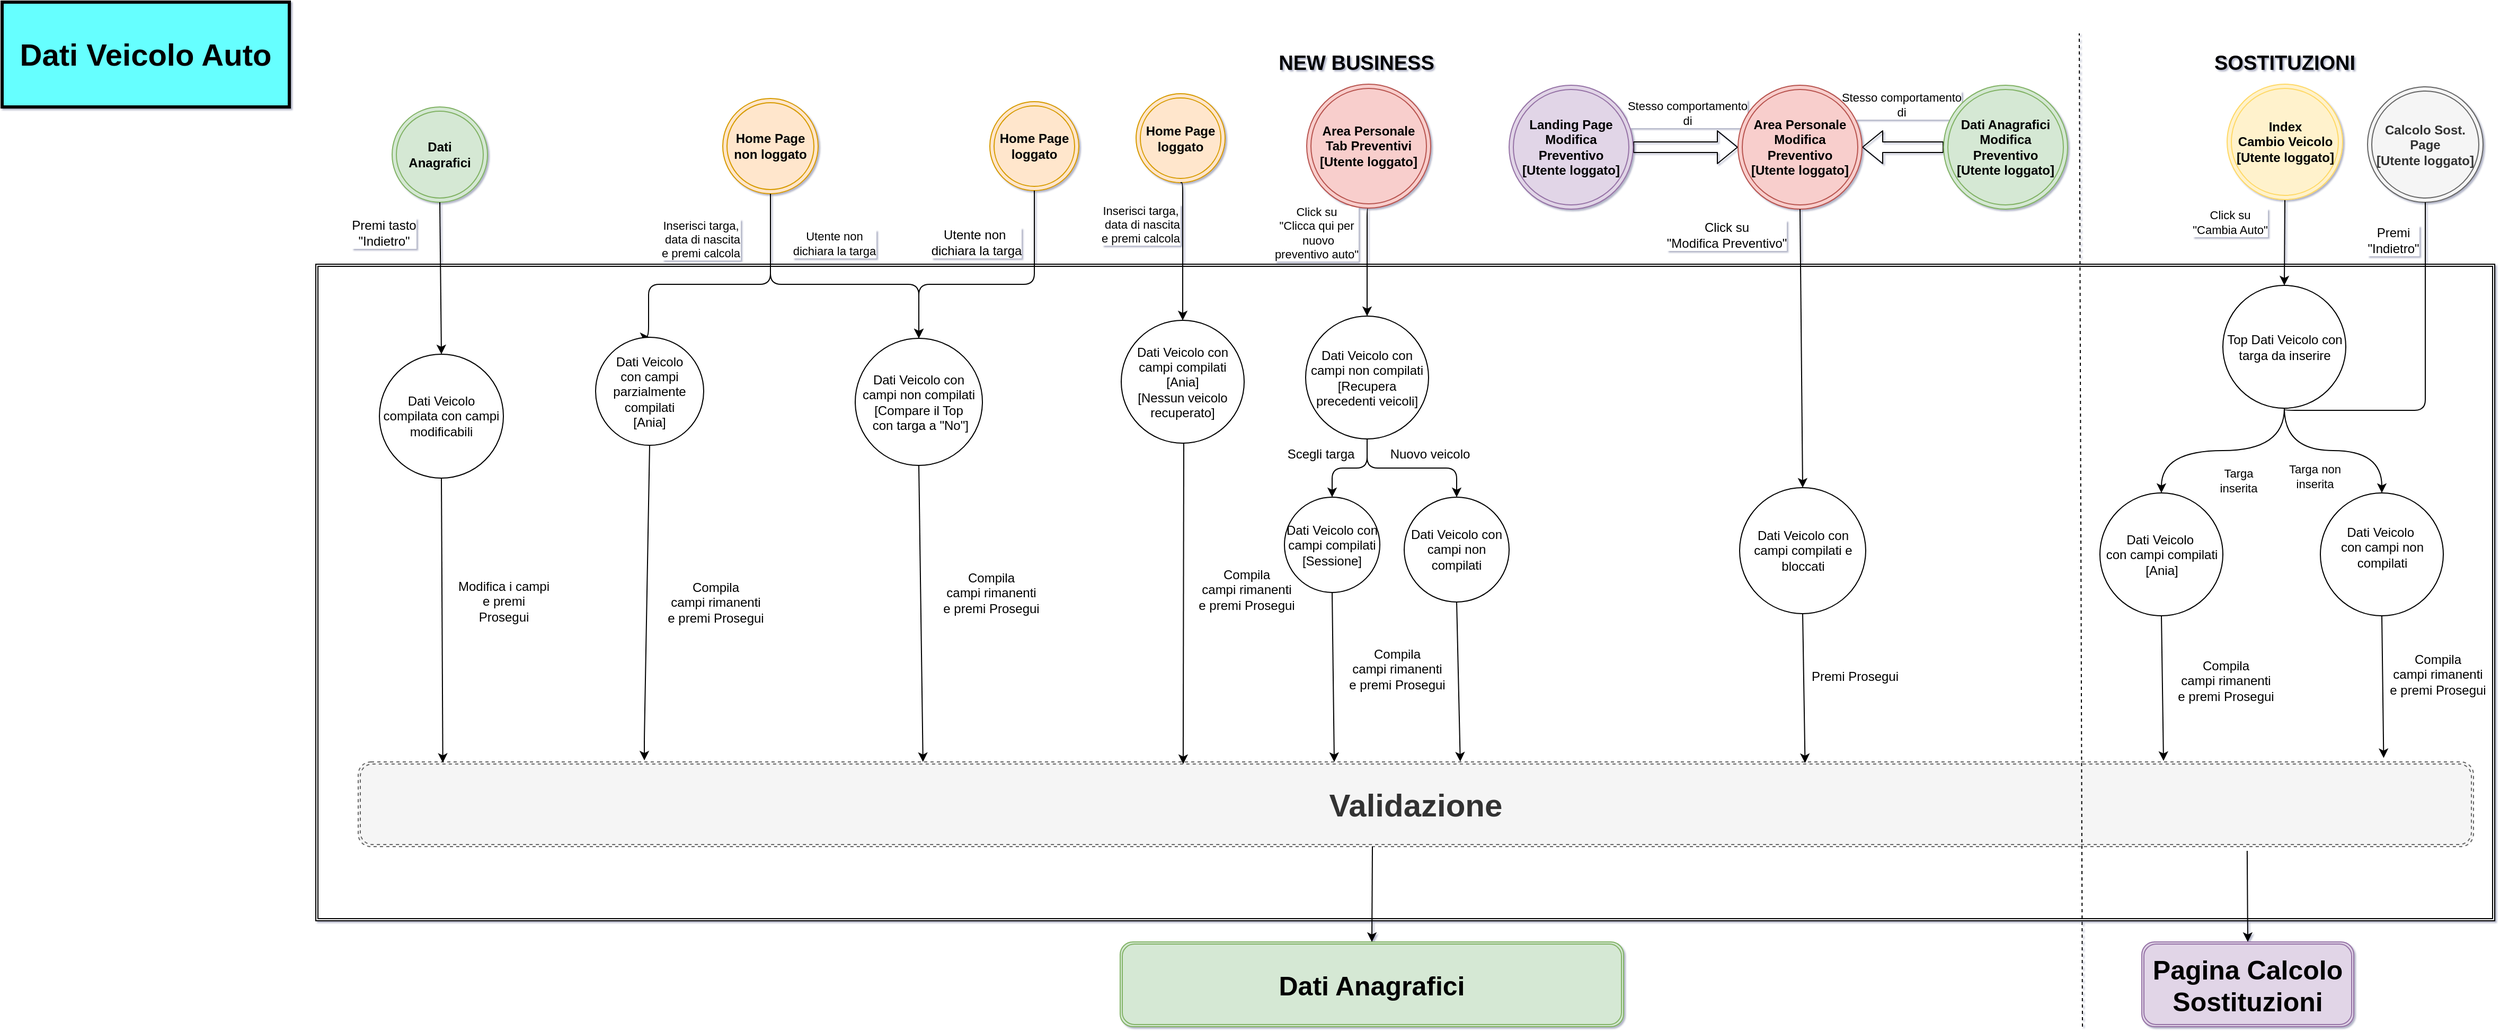 <mxfile version="10.7.1" type="github"><diagram id="JJi0atK4ak9QtX_G3xx3" name="Page-1"><mxGraphModel dx="4831" dy="973" grid="1" gridSize="8" guides="1" tooltips="1" connect="1" arrows="1" fold="1" page="1" pageScale="1" pageWidth="1654" pageHeight="1169" background="none" math="0" shadow="1"><root><mxCell id="0"/><mxCell id="1" parent="0"/><mxCell id="37wSEXokGV_U_tNQzhWx-11" value="Stesso comportamento&lt;br&gt;di" style="shape=flexArrow;endArrow=classic;html=1;exitX=0;exitY=0.5;exitDx=0;exitDy=0;entryX=1;entryY=0.5;entryDx=0;entryDy=0;" edge="1" parent="1" source="37wSEXokGV_U_tNQzhWx-9" target="jZcDvGUu_6usMyGts518-1"><mxGeometry x="0.039" y="-40" width="50" height="50" relative="1" as="geometry"><mxPoint x="-1527.5" y="118" as="sourcePoint"/><mxPoint x="-1477.5" y="68" as="targetPoint"/><mxPoint as="offset"/></mxGeometry></mxCell><mxCell id="VqU8QDTvMiHforpPIFlG-2" value="Stesso comportamento &lt;br&gt;di" style="shape=flexArrow;endArrow=classic;html=1;exitX=1;exitY=0.5;exitDx=0;exitDy=0;entryX=0;entryY=0.5;entryDx=0;entryDy=0;" parent="1" source="VqU8QDTvMiHforpPIFlG-1" target="jZcDvGUu_6usMyGts518-1" edge="1"><mxGeometry x="0.03" y="32" width="50" height="50" relative="1" as="geometry"><mxPoint x="-1730" y="123.5" as="sourcePoint"/><mxPoint x="-1680" y="73.5" as="targetPoint"/><mxPoint as="offset"/></mxGeometry></mxCell><mxCell id="fJAn6QZTrk5kd5fj208G-4" value="" style="shape=ext;double=1;rounded=0;whiteSpace=wrap;html=1;" parent="1" vertex="1"><mxGeometry x="-3000" y="271.5" width="2056" height="620" as="geometry"/></mxCell><mxCell id="fJAn6QZTrk5kd5fj208G-1" value="&lt;b&gt;Home Page&lt;br&gt;non loggato&lt;/b&gt;&lt;br&gt;" style="ellipse;shape=doubleEllipse;whiteSpace=wrap;html=1;aspect=fixed;fillColor=#ffe6cc;strokeColor=#d79b00;" parent="1" vertex="1"><mxGeometry x="-2616" y="115" width="90" height="90" as="geometry"/></mxCell><mxCell id="fJAn6QZTrk5kd5fj208G-3" value="Inserisci targa,&lt;br&gt;&amp;nbsp;data di nascita&lt;br&gt;e premi calcola&lt;br&gt;" style="edgeStyle=orthogonalEdgeStyle;elbow=horizontal;endArrow=classic;html=1;exitX=0.5;exitY=1;exitDx=0;exitDy=0;entryX=0.5;entryY=0;entryDx=0;entryDy=0;" parent="1" source="fJAn6QZTrk5kd5fj208G-1" target="fJAn6QZTrk5kd5fj208G-5" edge="1"><mxGeometry x="0.21" y="-43" width="50" height="50" relative="1" as="geometry"><mxPoint x="-2891" y="330" as="sourcePoint"/><mxPoint x="-2761" y="400" as="targetPoint"/><Array as="points"><mxPoint x="-2571" y="290.5"/><mxPoint x="-2686" y="290.5"/></Array><mxPoint as="offset"/></mxGeometry></mxCell><mxCell id="fJAn6QZTrk5kd5fj208G-5" value="Dati Veicolo&lt;br&gt;con campi parzialmente compilati&lt;br&gt;[Ania]&lt;br&gt;" style="ellipse;whiteSpace=wrap;html=1;aspect=fixed;" parent="1" vertex="1"><mxGeometry x="-2736" y="340.5" width="102" height="102" as="geometry"/></mxCell><mxCell id="cSpS1H4KltPHv6ZelQDa-1" value="&lt;b&gt;Home Page&lt;br&gt;loggato&lt;/b&gt;&lt;br&gt;" style="ellipse;shape=doubleEllipse;whiteSpace=wrap;html=1;aspect=fixed;fillColor=#ffe6cc;strokeColor=#d79b00;" parent="1" vertex="1"><mxGeometry x="-2226" y="110.5" width="84" height="84" as="geometry"/></mxCell><mxCell id="cSpS1H4KltPHv6ZelQDa-2" value="Inserisci targa,&lt;br&gt;&amp;nbsp;data di nascita&lt;br&gt;e premi calcola&lt;br&gt;" style="edgeStyle=elbowEdgeStyle;elbow=horizontal;endArrow=classic;html=1;exitX=0.5;exitY=1;exitDx=0;exitDy=0;entryX=0.5;entryY=0;entryDx=0;entryDy=0;" parent="1" source="cSpS1H4KltPHv6ZelQDa-1" target="cSpS1H4KltPHv6ZelQDa-3" edge="1"><mxGeometry x="-0.231" y="-41" width="50" height="50" relative="1" as="geometry"><mxPoint x="-2356" y="209.5" as="sourcePoint"/><mxPoint x="-2351" y="329.5" as="targetPoint"/><Array as="points"><mxPoint x="-2182" y="259.5"/><mxPoint x="-2366" y="279.5"/></Array><mxPoint x="1" y="-10" as="offset"/></mxGeometry></mxCell><mxCell id="cSpS1H4KltPHv6ZelQDa-3" value="Dati Veicolo con campi compilati&lt;br&gt;[Ania]&lt;br&gt;[Nessun veicolo recuperato]&lt;br&gt;" style="ellipse;whiteSpace=wrap;html=1;aspect=fixed;" parent="1" vertex="1"><mxGeometry x="-2240" y="324.5" width="116" height="116" as="geometry"/></mxCell><mxCell id="cSpS1H4KltPHv6ZelQDa-5" value="Click su &lt;br&gt;&quot;Clicca qui per&lt;br&gt;&amp;nbsp;nuovo &lt;br&gt;preventivo auto&quot;&lt;br&gt;" style="edgeStyle=elbowEdgeStyle;elbow=horizontal;endArrow=classic;html=1;exitX=0.5;exitY=1;exitDx=0;exitDy=0;entryX=0.5;entryY=0;entryDx=0;entryDy=0;" parent="1" source="cSpS1H4KltPHv6ZelQDa-4" target="cSpS1H4KltPHv6ZelQDa-6" edge="1"><mxGeometry x="-0.13" y="-52" width="50" height="50" relative="1" as="geometry"><mxPoint x="-2007" y="219.5" as="sourcePoint"/><mxPoint x="-1997" y="334.5" as="targetPoint"/><Array as="points"><mxPoint x="-2008" y="269.5"/></Array><mxPoint x="4" y="-20" as="offset"/></mxGeometry></mxCell><mxCell id="cSpS1H4KltPHv6ZelQDa-6" value="Dati Veicolo con campi non compilati&lt;br&gt;[Recupera precedenti veicoli]&lt;br&gt;" style="ellipse;whiteSpace=wrap;html=1;aspect=fixed;" parent="1" vertex="1"><mxGeometry x="-2066" y="320.5" width="116" height="116" as="geometry"/></mxCell><mxCell id="cSpS1H4KltPHv6ZelQDa-8" value="&lt;b&gt;&lt;font style=&quot;font-size: 19px&quot;&gt;NEW BUSINESS&lt;/font&gt;&lt;/b&gt;" style="text;html=1;strokeColor=none;fillColor=none;align=center;verticalAlign=middle;whiteSpace=wrap;rounded=0;" parent="1" vertex="1"><mxGeometry x="-2110" y="71.5" width="184" height="20" as="geometry"/></mxCell><mxCell id="cSpS1H4KltPHv6ZelQDa-9" value="&lt;b&gt;&lt;font style=&quot;font-size: 19px&quot;&gt;SOSTITUZIONI&lt;/font&gt;&lt;/b&gt;" style="text;html=1;strokeColor=none;fillColor=none;align=center;verticalAlign=middle;whiteSpace=wrap;rounded=0;" parent="1" vertex="1"><mxGeometry x="-1234" y="72" width="184" height="20" as="geometry"/></mxCell><mxCell id="cSpS1H4KltPHv6ZelQDa-17" value="Targa&lt;br&gt;inserita&lt;br&gt;" style="edgeStyle=orthogonalEdgeStyle;orthogonalLoop=1;jettySize=auto;html=1;curved=1;exitX=0.5;exitY=1;exitDx=0;exitDy=0;" parent="1" source="cSpS1H4KltPHv6ZelQDa-13" target="cSpS1H4KltPHv6ZelQDa-16" edge="1"><mxGeometry x="-0.15" y="28" relative="1" as="geometry"><mxPoint as="offset"/></mxGeometry></mxCell><mxCell id="cSpS1H4KltPHv6ZelQDa-13" value="Top Dati Veicolo con targa da inserire&lt;br&gt;" style="ellipse;whiteSpace=wrap;html=1;aspect=fixed;" parent="1" vertex="1"><mxGeometry x="-1200.5" y="291.5" width="116" height="116" as="geometry"/></mxCell><mxCell id="cSpS1H4KltPHv6ZelQDa-16" value="Dati Veicolo&amp;nbsp;&lt;br&gt;con campi compilati&lt;br&gt;[Ania]&lt;br&gt;" style="ellipse;whiteSpace=wrap;html=1;aspect=fixed;" parent="1" vertex="1"><mxGeometry x="-1316.5" y="487.5" width="116" height="116" as="geometry"/></mxCell><mxCell id="cSpS1H4KltPHv6ZelQDa-12" value="Click su&lt;br&gt;&quot;Cambia Auto&quot;&lt;br&gt;" style="edgeStyle=elbowEdgeStyle;elbow=horizontal;endArrow=classic;html=1;exitX=0.5;exitY=1;exitDx=0;exitDy=0;entryX=0.5;entryY=0;entryDx=0;entryDy=0;" parent="1" source="cSpS1H4KltPHv6ZelQDa-11" target="cSpS1H4KltPHv6ZelQDa-13" edge="1"><mxGeometry x="0.457" y="-64" width="50" height="50" relative="1" as="geometry"><mxPoint x="-1141.5" y="219.5" as="sourcePoint"/><mxPoint x="-1142.5" y="320.5" as="targetPoint"/><Array as="points"><mxPoint x="-1142.5" y="269.5"/></Array><mxPoint x="12" y="-38" as="offset"/></mxGeometry></mxCell><mxCell id="cSpS1H4KltPHv6ZelQDa-11" value="&lt;b&gt;Index &lt;br&gt;Cambio Veicolo&lt;br&gt;[Utente loggato]&lt;/b&gt;&lt;br&gt;" style="ellipse;shape=doubleEllipse;whiteSpace=wrap;html=1;aspect=fixed;fillColor=#fff2cc;strokeColor=#FFD966;" parent="1" vertex="1"><mxGeometry x="-1196.5" y="101.5" width="109" height="109" as="geometry"/></mxCell><mxCell id="cSpS1H4KltPHv6ZelQDa-18" value="Targa non&lt;br&gt;inserita&lt;br&gt;" style="edgeStyle=orthogonalEdgeStyle;orthogonalLoop=1;jettySize=auto;html=1;curved=1;exitX=0.5;exitY=1;exitDx=0;exitDy=0;" parent="1" source="cSpS1H4KltPHv6ZelQDa-13" target="cSpS1H4KltPHv6ZelQDa-19" edge="1"><mxGeometry x="-0.535" y="37" relative="1" as="geometry"><mxPoint x="-950.5" y="428.5" as="sourcePoint"/><mxPoint x="28" y="61" as="offset"/></mxGeometry></mxCell><mxCell id="cSpS1H4KltPHv6ZelQDa-19" value="Dati Veicolo&amp;nbsp;&lt;br&gt;con campi non compilati&lt;br&gt;&lt;br&gt;" style="ellipse;whiteSpace=wrap;html=1;aspect=fixed;" parent="1" vertex="1"><mxGeometry x="-1108.5" y="487.5" width="116" height="116" as="geometry"/></mxCell><mxCell id="cSpS1H4KltPHv6ZelQDa-27" value="&lt;b&gt;&lt;font style=&quot;font-size: 30px&quot;&gt;Validazione&lt;/font&gt;&lt;/b&gt;" style="shape=ext;double=1;rounded=1;whiteSpace=wrap;html=1;strokeColor=#666666;dashed=1;shadow=0;glass=0;comic=0;fillColor=#f5f5f5;fontColor=#333333;" parent="1" vertex="1"><mxGeometry x="-2960" y="741.5" width="1996" height="80" as="geometry"/></mxCell><mxCell id="cSpS1H4KltPHv6ZelQDa-28" value="" style="endArrow=classic;html=1;entryX=0.075;entryY=-0.018;entryDx=0;entryDy=0;entryPerimeter=0;exitX=0.5;exitY=1;exitDx=0;exitDy=0;" parent="1" edge="1" source="fJAn6QZTrk5kd5fj208G-5"><mxGeometry width="50" height="50" relative="1" as="geometry"><mxPoint x="-2690" y="431.5" as="sourcePoint"/><mxPoint x="-2690" y="740.071" as="targetPoint"/><Array as="points"><mxPoint x="-2690" y="719.5"/><mxPoint x="-2690" y="730.5"/></Array></mxGeometry></mxCell><mxCell id="cSpS1H4KltPHv6ZelQDa-29" value="Compila &lt;br&gt;campi rimanenti &lt;br&gt;e premi Prosegui" style="text;html=1;resizable=0;points=[];align=center;verticalAlign=middle;labelBackgroundColor=#ffffff;" parent="cSpS1H4KltPHv6ZelQDa-28" vertex="1" connectable="0"><mxGeometry x="-0.075" y="2" relative="1" as="geometry"><mxPoint x="62" y="11" as="offset"/></mxGeometry></mxCell><mxCell id="cSpS1H4KltPHv6ZelQDa-30" value="" style="endArrow=classic;html=1;exitX=0.5;exitY=1;exitDx=0;exitDy=0;entryX=0.39;entryY=0.025;entryDx=0;entryDy=0;entryPerimeter=0;" parent="1" target="cSpS1H4KltPHv6ZelQDa-27" edge="1"><mxGeometry width="50" height="50" relative="1" as="geometry"><mxPoint x="-2181" y="440.5" as="sourcePoint"/><mxPoint x="-2374" y="741.5" as="targetPoint"/></mxGeometry></mxCell><mxCell id="cSpS1H4KltPHv6ZelQDa-31" value="Compila &lt;br&gt;campi rimanenti &lt;br&gt;e premi Prosegui" style="text;html=1;resizable=0;points=[];align=center;verticalAlign=middle;labelBackgroundColor=#ffffff;" parent="cSpS1H4KltPHv6ZelQDa-30" vertex="1" connectable="0"><mxGeometry x="-0.075" y="2" relative="1" as="geometry"><mxPoint x="57.5" y="-2" as="offset"/></mxGeometry></mxCell><mxCell id="cSpS1H4KltPHv6ZelQDa-32" value="" style="endArrow=classic;html=1;exitX=0.5;exitY=1;exitDx=0;exitDy=0;entryX=0.5;entryY=0;entryDx=0;entryDy=0;edgeStyle=orthogonalEdgeStyle;" parent="1" source="cSpS1H4KltPHv6ZelQDa-6" target="ZWPn5U4pZdqaBpn7iLRA-11" edge="1"><mxGeometry width="50" height="50" relative="1" as="geometry"><mxPoint x="-2026" y="450.5" as="sourcePoint"/><mxPoint x="-2006" y="461.5" as="targetPoint"/></mxGeometry></mxCell><mxCell id="cSpS1H4KltPHv6ZelQDa-33" value="Scegli targa" style="text;html=1;resizable=0;points=[];align=center;verticalAlign=middle;labelBackgroundColor=#ffffff;" parent="cSpS1H4KltPHv6ZelQDa-32" vertex="1" connectable="0"><mxGeometry x="-0.075" y="2" relative="1" as="geometry"><mxPoint x="-31" y="-15" as="offset"/></mxGeometry></mxCell><mxCell id="cSpS1H4KltPHv6ZelQDa-35" value="" style="endArrow=classic;html=1;exitX=0.5;exitY=1;exitDx=0;exitDy=0;" parent="1" source="cSpS1H4KltPHv6ZelQDa-16" edge="1"><mxGeometry width="50" height="50" relative="1" as="geometry"><mxPoint x="-1261.5" y="603.5" as="sourcePoint"/><mxPoint x="-1256.5" y="740.5" as="targetPoint"/></mxGeometry></mxCell><mxCell id="cSpS1H4KltPHv6ZelQDa-36" value="Compila &lt;br&gt;campi rimanenti &lt;br&gt;e premi Prosegui" style="text;html=1;resizable=0;points=[];align=center;verticalAlign=middle;labelBackgroundColor=#ffffff;" parent="cSpS1H4KltPHv6ZelQDa-35" vertex="1" connectable="0"><mxGeometry x="-0.075" y="2" relative="1" as="geometry"><mxPoint x="57.5" y="-2" as="offset"/></mxGeometry></mxCell><mxCell id="cSpS1H4KltPHv6ZelQDa-37" value="" style="endArrow=classic;html=1;exitX=0.5;exitY=1;exitDx=0;exitDy=0;entryX=0.967;entryY=-0.043;entryDx=0;entryDy=0;entryPerimeter=0;" parent="1" source="cSpS1H4KltPHv6ZelQDa-19" edge="1"><mxGeometry width="50" height="50" relative="1" as="geometry"><mxPoint x="-1248.5" y="613.5" as="sourcePoint"/><mxPoint x="-1048.786" y="737.786" as="targetPoint"/></mxGeometry></mxCell><mxCell id="cSpS1H4KltPHv6ZelQDa-38" value="Compila &lt;br&gt;campi rimanenti &lt;br&gt;e premi Prosegui" style="text;html=1;resizable=0;points=[];align=center;verticalAlign=middle;labelBackgroundColor=#ffffff;" parent="cSpS1H4KltPHv6ZelQDa-37" vertex="1" connectable="0"><mxGeometry x="-0.075" y="2" relative="1" as="geometry"><mxPoint x="49" y="-6.5" as="offset"/></mxGeometry></mxCell><mxCell id="cSpS1H4KltPHv6ZelQDa-40" value="&lt;b&gt;&lt;font style=&quot;font-size: 25px&quot;&gt;Dati Anagrafici&lt;/font&gt;&lt;/b&gt;" style="shape=ext;double=1;rounded=1;whiteSpace=wrap;html=1;fillColor=#d5e8d4;strokeColor=#82b366;" parent="1" vertex="1"><mxGeometry x="-2241" y="911.5" width="475" height="80" as="geometry"/></mxCell><mxCell id="cSpS1H4KltPHv6ZelQDa-41" value="" style="endArrow=classic;html=1;entryX=0.5;entryY=0;entryDx=0;entryDy=0;" parent="1" target="cSpS1H4KltPHv6ZelQDa-40" edge="1"><mxGeometry width="50" height="50" relative="1" as="geometry"><mxPoint x="-2003" y="821.5" as="sourcePoint"/><mxPoint x="-2136" y="831.5" as="targetPoint"/></mxGeometry></mxCell><mxCell id="cSpS1H4KltPHv6ZelQDa-4" value="&lt;b&gt;Area Personale&lt;br&gt;Tab Preventivi&lt;br&gt;[Utente loggato]&lt;/b&gt;&lt;br&gt;" style="ellipse;shape=doubleEllipse;whiteSpace=wrap;html=1;aspect=fixed;fillColor=#f8cecc;strokeColor=#b85450;" parent="1" vertex="1"><mxGeometry x="-2065" y="101.5" width="117" height="117" as="geometry"/></mxCell><mxCell id="cSpS1H4KltPHv6ZelQDa-42" value="" style="endArrow=classic;html=1;exitX=0.893;exitY=1.05;exitDx=0;exitDy=0;exitPerimeter=0;entryX=0.5;entryY=0;entryDx=0;entryDy=0;" parent="1" source="cSpS1H4KltPHv6ZelQDa-27" target="cSpS1H4KltPHv6ZelQDa-43" edge="1"><mxGeometry width="50" height="50" relative="1" as="geometry"><mxPoint x="-1556" y="971.5" as="sourcePoint"/><mxPoint x="-1538" y="910.5" as="targetPoint"/></mxGeometry></mxCell><mxCell id="cSpS1H4KltPHv6ZelQDa-43" value="&lt;b&gt;&lt;font style=&quot;font-size: 25px&quot;&gt;Pagina Calcolo Sostituzioni&lt;/font&gt;&lt;/b&gt;" style="shape=ext;double=1;rounded=1;whiteSpace=wrap;html=1;fillColor=#e1d5e7;strokeColor=#9673a6;" parent="1" vertex="1"><mxGeometry x="-1277" y="911.5" width="200" height="80" as="geometry"/></mxCell><mxCell id="ZWPn5U4pZdqaBpn7iLRA-2" value="Utente non &lt;br&gt;dichiara la targa" style="endArrow=classic;html=1;exitX=0.5;exitY=1;exitDx=0;exitDy=0;entryX=0.5;entryY=0;entryDx=0;entryDy=0;edgeStyle=orthogonalEdgeStyle;" parent="1" source="fJAn6QZTrk5kd5fj208G-1" target="ZWPn5U4pZdqaBpn7iLRA-3" edge="1"><mxGeometry x="0.051" y="39" width="50" height="50" relative="1" as="geometry"><mxPoint x="-2446" y="431.5" as="sourcePoint"/><mxPoint x="-2396" y="381.5" as="targetPoint"/><Array as="points"><mxPoint x="-2571" y="290.5"/><mxPoint x="-2431" y="290.5"/></Array><mxPoint as="offset"/></mxGeometry></mxCell><mxCell id="ZWPn5U4pZdqaBpn7iLRA-3" value="Dati Veicolo con campi non compilati&lt;br&gt;[Compare il Top&lt;br&gt;&amp;nbsp;con targa a &quot;No&quot;]&lt;br&gt;" style="ellipse;whiteSpace=wrap;html=1;aspect=fixed;" parent="1" vertex="1"><mxGeometry x="-2491" y="341.5" width="120" height="120" as="geometry"/></mxCell><mxCell id="ZWPn5U4pZdqaBpn7iLRA-6" value="&lt;b&gt;Home Page&lt;br&gt;loggato&lt;/b&gt;&lt;br&gt;" style="ellipse;shape=doubleEllipse;whiteSpace=wrap;html=1;aspect=fixed;fillColor=#ffe6cc;strokeColor=#d79b00;" parent="1" vertex="1"><mxGeometry x="-2364" y="118" width="84" height="84" as="geometry"/></mxCell><mxCell id="ZWPn5U4pZdqaBpn7iLRA-7" value="" style="endArrow=classic;html=1;exitX=0.5;exitY=1;exitDx=0;exitDy=0;entryX=0.5;entryY=0;entryDx=0;entryDy=0;edgeStyle=orthogonalEdgeStyle;" parent="1" source="ZWPn5U4pZdqaBpn7iLRA-6" target="ZWPn5U4pZdqaBpn7iLRA-3" edge="1"><mxGeometry width="50" height="50" relative="1" as="geometry"><mxPoint x="-2316" y="341.5" as="sourcePoint"/><mxPoint x="-2266" y="291.5" as="targetPoint"/><Array as="points"><mxPoint x="-2322" y="290.5"/><mxPoint x="-2431" y="290.5"/></Array></mxGeometry></mxCell><mxCell id="ZWPn5U4pZdqaBpn7iLRA-8" value="&lt;span&gt;Utente non&amp;nbsp;&lt;/span&gt;&lt;br&gt;&lt;span&gt;dichiara la targa&lt;/span&gt;" style="text;html=1;resizable=0;points=[];align=center;verticalAlign=middle;labelBackgroundColor=#ffffff;direction=west;" parent="ZWPn5U4pZdqaBpn7iLRA-7" vertex="1" connectable="0"><mxGeometry x="-0.272" y="-27" relative="1" as="geometry"><mxPoint x="-53.5" y="-12.5" as="offset"/></mxGeometry></mxCell><mxCell id="ZWPn5U4pZdqaBpn7iLRA-9" value="" style="endArrow=classic;html=1;exitX=0.5;exitY=1;exitDx=0;exitDy=0;entryX=0.267;entryY=0;entryDx=0;entryDy=0;entryPerimeter=0;" parent="1" source="ZWPn5U4pZdqaBpn7iLRA-3" target="cSpS1H4KltPHv6ZelQDa-27" edge="1"><mxGeometry width="50" height="50" relative="1" as="geometry"><mxPoint x="-2456" y="591.5" as="sourcePoint"/><mxPoint x="-2670" y="741.5" as="targetPoint"/></mxGeometry></mxCell><mxCell id="ZWPn5U4pZdqaBpn7iLRA-10" value="Compila &lt;br&gt;campi rimanenti &lt;br&gt;e premi Prosegui" style="text;html=1;resizable=0;points=[];align=center;verticalAlign=middle;labelBackgroundColor=#ffffff;" parent="ZWPn5U4pZdqaBpn7iLRA-9" vertex="1" connectable="0"><mxGeometry x="-0.317" y="-4" relative="1" as="geometry"><mxPoint x="70.5" y="25" as="offset"/></mxGeometry></mxCell><mxCell id="ZWPn5U4pZdqaBpn7iLRA-11" value="Dati Veicolo con campi compilati&lt;br&gt;[Sessione]&lt;br&gt;" style="ellipse;whiteSpace=wrap;html=1;aspect=fixed;" parent="1" vertex="1"><mxGeometry x="-2086" y="491.5" width="90" height="90" as="geometry"/></mxCell><mxCell id="ZWPn5U4pZdqaBpn7iLRA-12" value="Dati Veicolo con campi non compilati&lt;br&gt;" style="ellipse;whiteSpace=wrap;html=1;aspect=fixed;" parent="1" vertex="1"><mxGeometry x="-1973" y="491.5" width="99" height="99" as="geometry"/></mxCell><mxCell id="ZWPn5U4pZdqaBpn7iLRA-13" value="" style="endArrow=classic;html=1;exitX=0.5;exitY=1;exitDx=0;exitDy=0;entryX=0.5;entryY=0;entryDx=0;entryDy=0;edgeStyle=orthogonalEdgeStyle;" parent="1" source="cSpS1H4KltPHv6ZelQDa-6" target="ZWPn5U4pZdqaBpn7iLRA-12" edge="1"><mxGeometry width="50" height="50" relative="1" as="geometry"><mxPoint x="-1998" y="446.5" as="sourcePoint"/><mxPoint x="-2031" y="501.5" as="targetPoint"/></mxGeometry></mxCell><mxCell id="ZWPn5U4pZdqaBpn7iLRA-14" value="Nuovo veicolo" style="text;html=1;resizable=0;points=[];align=center;verticalAlign=middle;labelBackgroundColor=#ffffff;" parent="ZWPn5U4pZdqaBpn7iLRA-13" vertex="1" connectable="0"><mxGeometry x="-0.075" y="2" relative="1" as="geometry"><mxPoint x="22" y="-11" as="offset"/></mxGeometry></mxCell><mxCell id="ZWPn5U4pZdqaBpn7iLRA-15" value="" style="endArrow=classic;html=1;exitX=0.5;exitY=1;exitDx=0;exitDy=0;" parent="1" source="ZWPn5U4pZdqaBpn7iLRA-11" edge="1"><mxGeometry width="50" height="50" relative="1" as="geometry"><mxPoint x="-2026" y="591.5" as="sourcePoint"/><mxPoint x="-2039" y="741.5" as="targetPoint"/></mxGeometry></mxCell><mxCell id="ZWPn5U4pZdqaBpn7iLRA-16" value="Compila &lt;br&gt;campi rimanenti &lt;br&gt;e premi Prosegui" style="text;html=1;resizable=0;points=[];align=center;verticalAlign=middle;labelBackgroundColor=#ffffff;" parent="ZWPn5U4pZdqaBpn7iLRA-15" vertex="1" connectable="0"><mxGeometry x="-0.075" y="2" relative="1" as="geometry"><mxPoint x="57.5" y="-2" as="offset"/></mxGeometry></mxCell><mxCell id="ZWPn5U4pZdqaBpn7iLRA-17" value="" style="endArrow=classic;html=1;exitX=0.5;exitY=1;exitDx=0;exitDy=0;entryX=0.521;entryY=-0.005;entryDx=0;entryDy=0;entryPerimeter=0;" parent="1" source="ZWPn5U4pZdqaBpn7iLRA-12" target="cSpS1H4KltPHv6ZelQDa-27" edge="1"><mxGeometry width="50" height="50" relative="1" as="geometry"><mxPoint x="-1896" y="590.5" as="sourcePoint"/><mxPoint x="-2080" y="743.5" as="targetPoint"/></mxGeometry></mxCell><mxCell id="ZWPn5U4pZdqaBpn7iLRA-19" value="" style="endArrow=none;dashed=1;html=1;" parent="1" edge="1"><mxGeometry width="50" height="50" relative="1" as="geometry"><mxPoint x="-1333" y="991.5" as="sourcePoint"/><mxPoint x="-1336" y="53.5" as="targetPoint"/></mxGeometry></mxCell><mxCell id="ZWPn5U4pZdqaBpn7iLRA-20" value="&lt;b&gt;&lt;font style=&quot;font-size: 29px&quot;&gt;Dati Veicolo Auto&lt;/font&gt;&lt;/b&gt;" style="text;html=1;strokeColor=#000000;fillColor=#66FFFF;align=center;verticalAlign=middle;whiteSpace=wrap;rounded=0;shadow=0;glass=0;comic=0;strokeWidth=3;" parent="1" vertex="1"><mxGeometry x="-3296" y="24" width="271" height="99" as="geometry"/></mxCell><mxCell id="jZcDvGUu_6usMyGts518-1" value="&lt;b&gt;Area Personale&lt;br&gt;Modifica Preventivo&lt;br&gt;[Utente loggato]&lt;/b&gt;&lt;br&gt;" style="ellipse;shape=doubleEllipse;whiteSpace=wrap;html=1;aspect=fixed;fillColor=#f8cecc;strokeColor=#b85450;" parent="1" vertex="1"><mxGeometry x="-1658" y="102.5" width="117" height="117" as="geometry"/></mxCell><mxCell id="jZcDvGUu_6usMyGts518-2" value="" style="endArrow=classic;html=1;exitX=0.5;exitY=1;exitDx=0;exitDy=0;entryX=0.5;entryY=0;entryDx=0;entryDy=0;" parent="1" source="jZcDvGUu_6usMyGts518-1" target="jZcDvGUu_6usMyGts518-3" edge="1"><mxGeometry width="50" height="50" relative="1" as="geometry"><mxPoint x="-1625" y="360.5" as="sourcePoint"/><mxPoint x="-1603" y="513.5" as="targetPoint"/></mxGeometry></mxCell><mxCell id="jZcDvGUu_6usMyGts518-7" value="Click su&lt;br&gt;&quot;Modifica Preventivo&quot;&lt;br&gt;" style="text;html=1;resizable=0;points=[];align=center;verticalAlign=middle;labelBackgroundColor=#ffffff;" parent="jZcDvGUu_6usMyGts518-2" vertex="1" connectable="0"><mxGeometry x="-0.811" y="4" relative="1" as="geometry"><mxPoint x="-74" y="-1" as="offset"/></mxGeometry></mxCell><mxCell id="jZcDvGUu_6usMyGts518-3" value="Dati Veicolo con campi compilati e bloccati" style="ellipse;whiteSpace=wrap;html=1;aspect=fixed;" parent="1" vertex="1"><mxGeometry x="-1656.5" y="482.5" width="119" height="119" as="geometry"/></mxCell><mxCell id="jZcDvGUu_6usMyGts518-6" value="Premi Prosegui" style="endArrow=classic;html=1;exitX=0.5;exitY=1;exitDx=0;exitDy=0;entryX=0.684;entryY=0.013;entryDx=0;entryDy=0;fontSize=12;entryPerimeter=0;" parent="1" source="jZcDvGUu_6usMyGts518-3" target="cSpS1H4KltPHv6ZelQDa-27" edge="1"><mxGeometry x="-0.147" y="48" width="50" height="50" relative="1" as="geometry"><mxPoint x="-1722" y="671.5" as="sourcePoint"/><mxPoint x="-1678" y="743.5" as="targetPoint"/><mxPoint as="offset"/></mxGeometry></mxCell><mxCell id="VqU8QDTvMiHforpPIFlG-1" value="&lt;b&gt;Landing Page Modifica Preventivo&lt;br&gt;[Utente loggato]&lt;/b&gt;&lt;br&gt;" style="ellipse;shape=doubleEllipse;whiteSpace=wrap;html=1;aspect=fixed;fillColor=#e1d5e7;strokeColor=#9673a6;" parent="1" vertex="1"><mxGeometry x="-1874" y="102.5" width="117" height="117" as="geometry"/></mxCell><mxCell id="37wSEXokGV_U_tNQzhWx-3" value="&lt;b&gt;Dati Anagrafici&lt;/b&gt;&lt;br&gt;" style="ellipse;shape=doubleEllipse;whiteSpace=wrap;html=1;aspect=fixed;fillColor=#d5e8d4;strokeColor=#82b366;" vertex="1" parent="1"><mxGeometry x="-2928" y="123" width="90" height="90" as="geometry"/></mxCell><mxCell id="37wSEXokGV_U_tNQzhWx-4" value="" style="endArrow=classic;html=1;exitX=0.5;exitY=1;exitDx=0;exitDy=0;entryX=0.5;entryY=0;entryDx=0;entryDy=0;" edge="1" parent="1" source="37wSEXokGV_U_tNQzhWx-3" target="37wSEXokGV_U_tNQzhWx-5"><mxGeometry width="50" height="50" relative="1" as="geometry"><mxPoint x="-3104" y="443.5" as="sourcePoint"/><mxPoint x="-3064" y="265.5" as="targetPoint"/></mxGeometry></mxCell><mxCell id="37wSEXokGV_U_tNQzhWx-6" value="Premi tasto &lt;br&gt;&quot;Indietro&quot;" style="text;html=1;resizable=0;points=[];align=center;verticalAlign=middle;labelBackgroundColor=#ffffff;" vertex="1" connectable="0" parent="37wSEXokGV_U_tNQzhWx-4"><mxGeometry x="-0.476" y="-3" relative="1" as="geometry"><mxPoint x="-51" y="-9" as="offset"/></mxGeometry></mxCell><mxCell id="37wSEXokGV_U_tNQzhWx-5" value="Dati Veicolo compilata con campi modificabili" style="ellipse;whiteSpace=wrap;html=1;aspect=fixed;" vertex="1" parent="1"><mxGeometry x="-2940" y="356.5" width="117" height="117" as="geometry"/></mxCell><mxCell id="37wSEXokGV_U_tNQzhWx-7" value="" style="endArrow=classic;html=1;exitX=0.5;exitY=1;exitDx=0;exitDy=0;entryX=0.04;entryY=0.01;entryDx=0;entryDy=0;entryPerimeter=0;" edge="1" parent="1" source="37wSEXokGV_U_tNQzhWx-5" target="cSpS1H4KltPHv6ZelQDa-27"><mxGeometry width="50" height="50" relative="1" as="geometry"><mxPoint x="-2896" y="563.5" as="sourcePoint"/><mxPoint x="-2846" y="513.5" as="targetPoint"/></mxGeometry></mxCell><mxCell id="37wSEXokGV_U_tNQzhWx-8" value="Modifica i campi &lt;br&gt;e premi&lt;br&gt;Prosegui" style="text;html=1;resizable=0;points=[];align=center;verticalAlign=middle;labelBackgroundColor=#ffffff;" vertex="1" connectable="0" parent="37wSEXokGV_U_tNQzhWx-7"><mxGeometry x="-0.132" y="2" relative="1" as="geometry"><mxPoint x="56" as="offset"/></mxGeometry></mxCell><mxCell id="37wSEXokGV_U_tNQzhWx-9" value="&lt;b&gt;Dati Anagrafici&lt;br&gt;Modifica Preventivo&lt;br&gt;[Utente loggato]&lt;/b&gt;&lt;br&gt;" style="ellipse;shape=doubleEllipse;whiteSpace=wrap;html=1;aspect=fixed;fillColor=#d5e8d4;strokeColor=#82b366;" vertex="1" parent="1"><mxGeometry x="-1464" y="102.5" width="117" height="117" as="geometry"/></mxCell><mxCell id="37wSEXokGV_U_tNQzhWx-12" value="&lt;b&gt;Calcolo Sost. Page&lt;br&gt;[Utente loggato]&lt;/b&gt;&lt;br&gt;" style="ellipse;shape=doubleEllipse;whiteSpace=wrap;html=1;aspect=fixed;fillColor=#f5f5f5;strokeColor=#666666;fontColor=#333333;" vertex="1" parent="1"><mxGeometry x="-1064" y="104" width="109" height="109" as="geometry"/></mxCell><mxCell id="37wSEXokGV_U_tNQzhWx-13" value="" style="endArrow=none;html=1;exitX=0.5;exitY=1;exitDx=0;exitDy=0;entryX=0.5;entryY=1;entryDx=0;entryDy=0;edgeStyle=orthogonalEdgeStyle;endFill=0;" edge="1" parent="1" source="37wSEXokGV_U_tNQzhWx-12" target="cSpS1H4KltPHv6ZelQDa-13"><mxGeometry width="50" height="50" relative="1" as="geometry"><mxPoint x="-984" y="267.5" as="sourcePoint"/><mxPoint x="-934" y="217.5" as="targetPoint"/><Array as="points"><mxPoint x="-1009" y="409.5"/><mxPoint x="-1142" y="409.5"/></Array></mxGeometry></mxCell><mxCell id="37wSEXokGV_U_tNQzhWx-14" value="Premi &lt;br&gt;&quot;Indietro&quot;" style="text;html=1;resizable=0;points=[];align=center;verticalAlign=middle;labelBackgroundColor=#ffffff;" vertex="1" connectable="0" parent="37wSEXokGV_U_tNQzhWx-13"><mxGeometry x="-0.535" y="-1" relative="1" as="geometry"><mxPoint x="-30" y="-41" as="offset"/></mxGeometry></mxCell></root></mxGraphModel></diagram></mxfile>